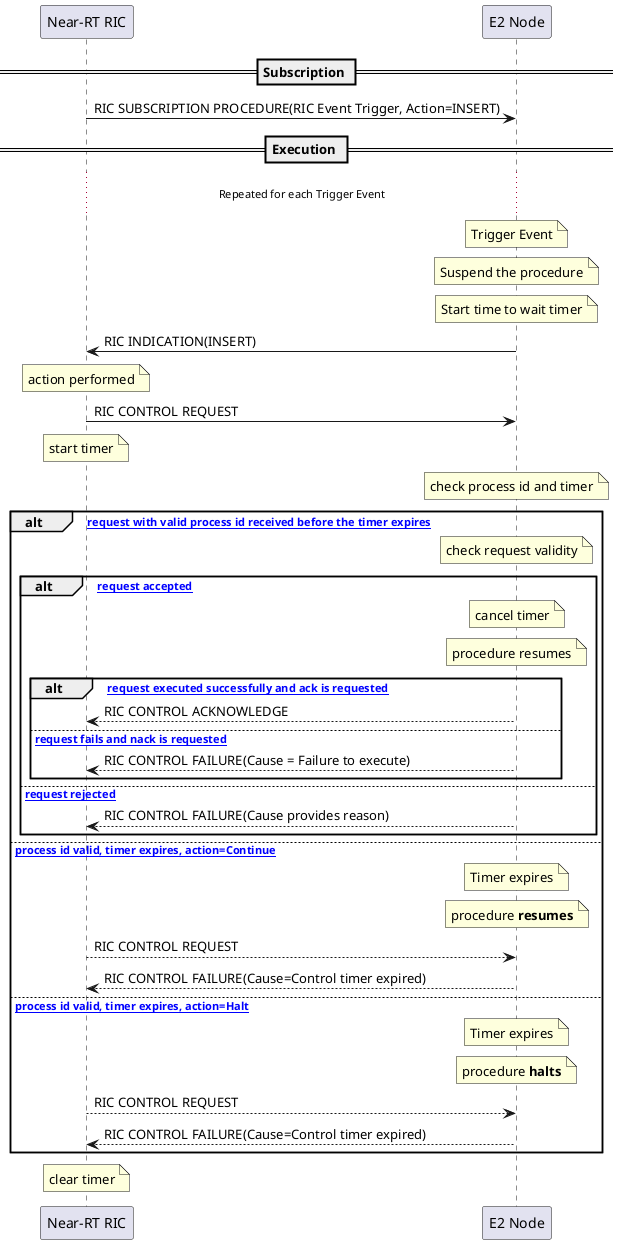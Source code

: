 @startuml E2 INSERT
== Subscription ==
"Near-RT RIC" -> "E2 Node": RIC SUBSCRIPTION PROCEDURE(RIC Event Trigger, Action=INSERT)

== Execution ==
... Repeated for each Trigger Event ...

note over "E2 Node"
Trigger Event
end note

note over "E2 Node"
Suspend the procedure
end note

note over "E2 Node"
Start time to wait timer
end note

"E2 Node" -> "Near-RT RIC": RIC INDICATION(INSERT)

note over "Near-RT RIC"
action performed
end note

"Near-RT RIC" -> "E2 Node": RIC CONTROL REQUEST

note over "Near-RT RIC"
start timer
end note

note over "E2 Node"
check process id and timer
end note

alt [. request with valid process id received before the timer expires]
  note over "E2 Node"
  check request validity
  end note

  alt [. request accepted]
    note over "E2 Node"
    cancel timer
    end note

    note over "E2 Node"
    procedure resumes
    end note

    alt [. request executed successfully and ack is requested]
      "E2 Node" --> "Near-RT RIC": RIC CONTROL ACKNOWLEDGE
    else [. request fails and nack is requested]
      "E2 Node" --> "Near-RT RIC": RIC CONTROL FAILURE(Cause = Failure to execute)
    end

  else [. request rejected]
    "E2 Node" --> "Near-RT RIC": RIC CONTROL FAILURE(Cause provides reason)
  end

else [. process id valid, timer expires, action=Continue]
  note over "E2 Node"
  Timer expires
  end note

  note over "E2 Node"
  procedure **resumes**
  end note

  "Near-RT RIC" --> "E2 Node": RIC CONTROL REQUEST
  "E2 Node" --> "Near-RT RIC": RIC CONTROL FAILURE(Cause=Control timer expired)

else [. process id valid, timer expires, action=Halt]
  note over "E2 Node"
  Timer expires
  end note

  note over "E2 Node"
  procedure **halts**
  end note

  "Near-RT RIC" --> "E2 Node": RIC CONTROL REQUEST
  "E2 Node" --> "Near-RT RIC": RIC CONTROL FAILURE(Cause=Control timer expired)

end

note over "Near-RT RIC"
clear timer
end note
@enduml
